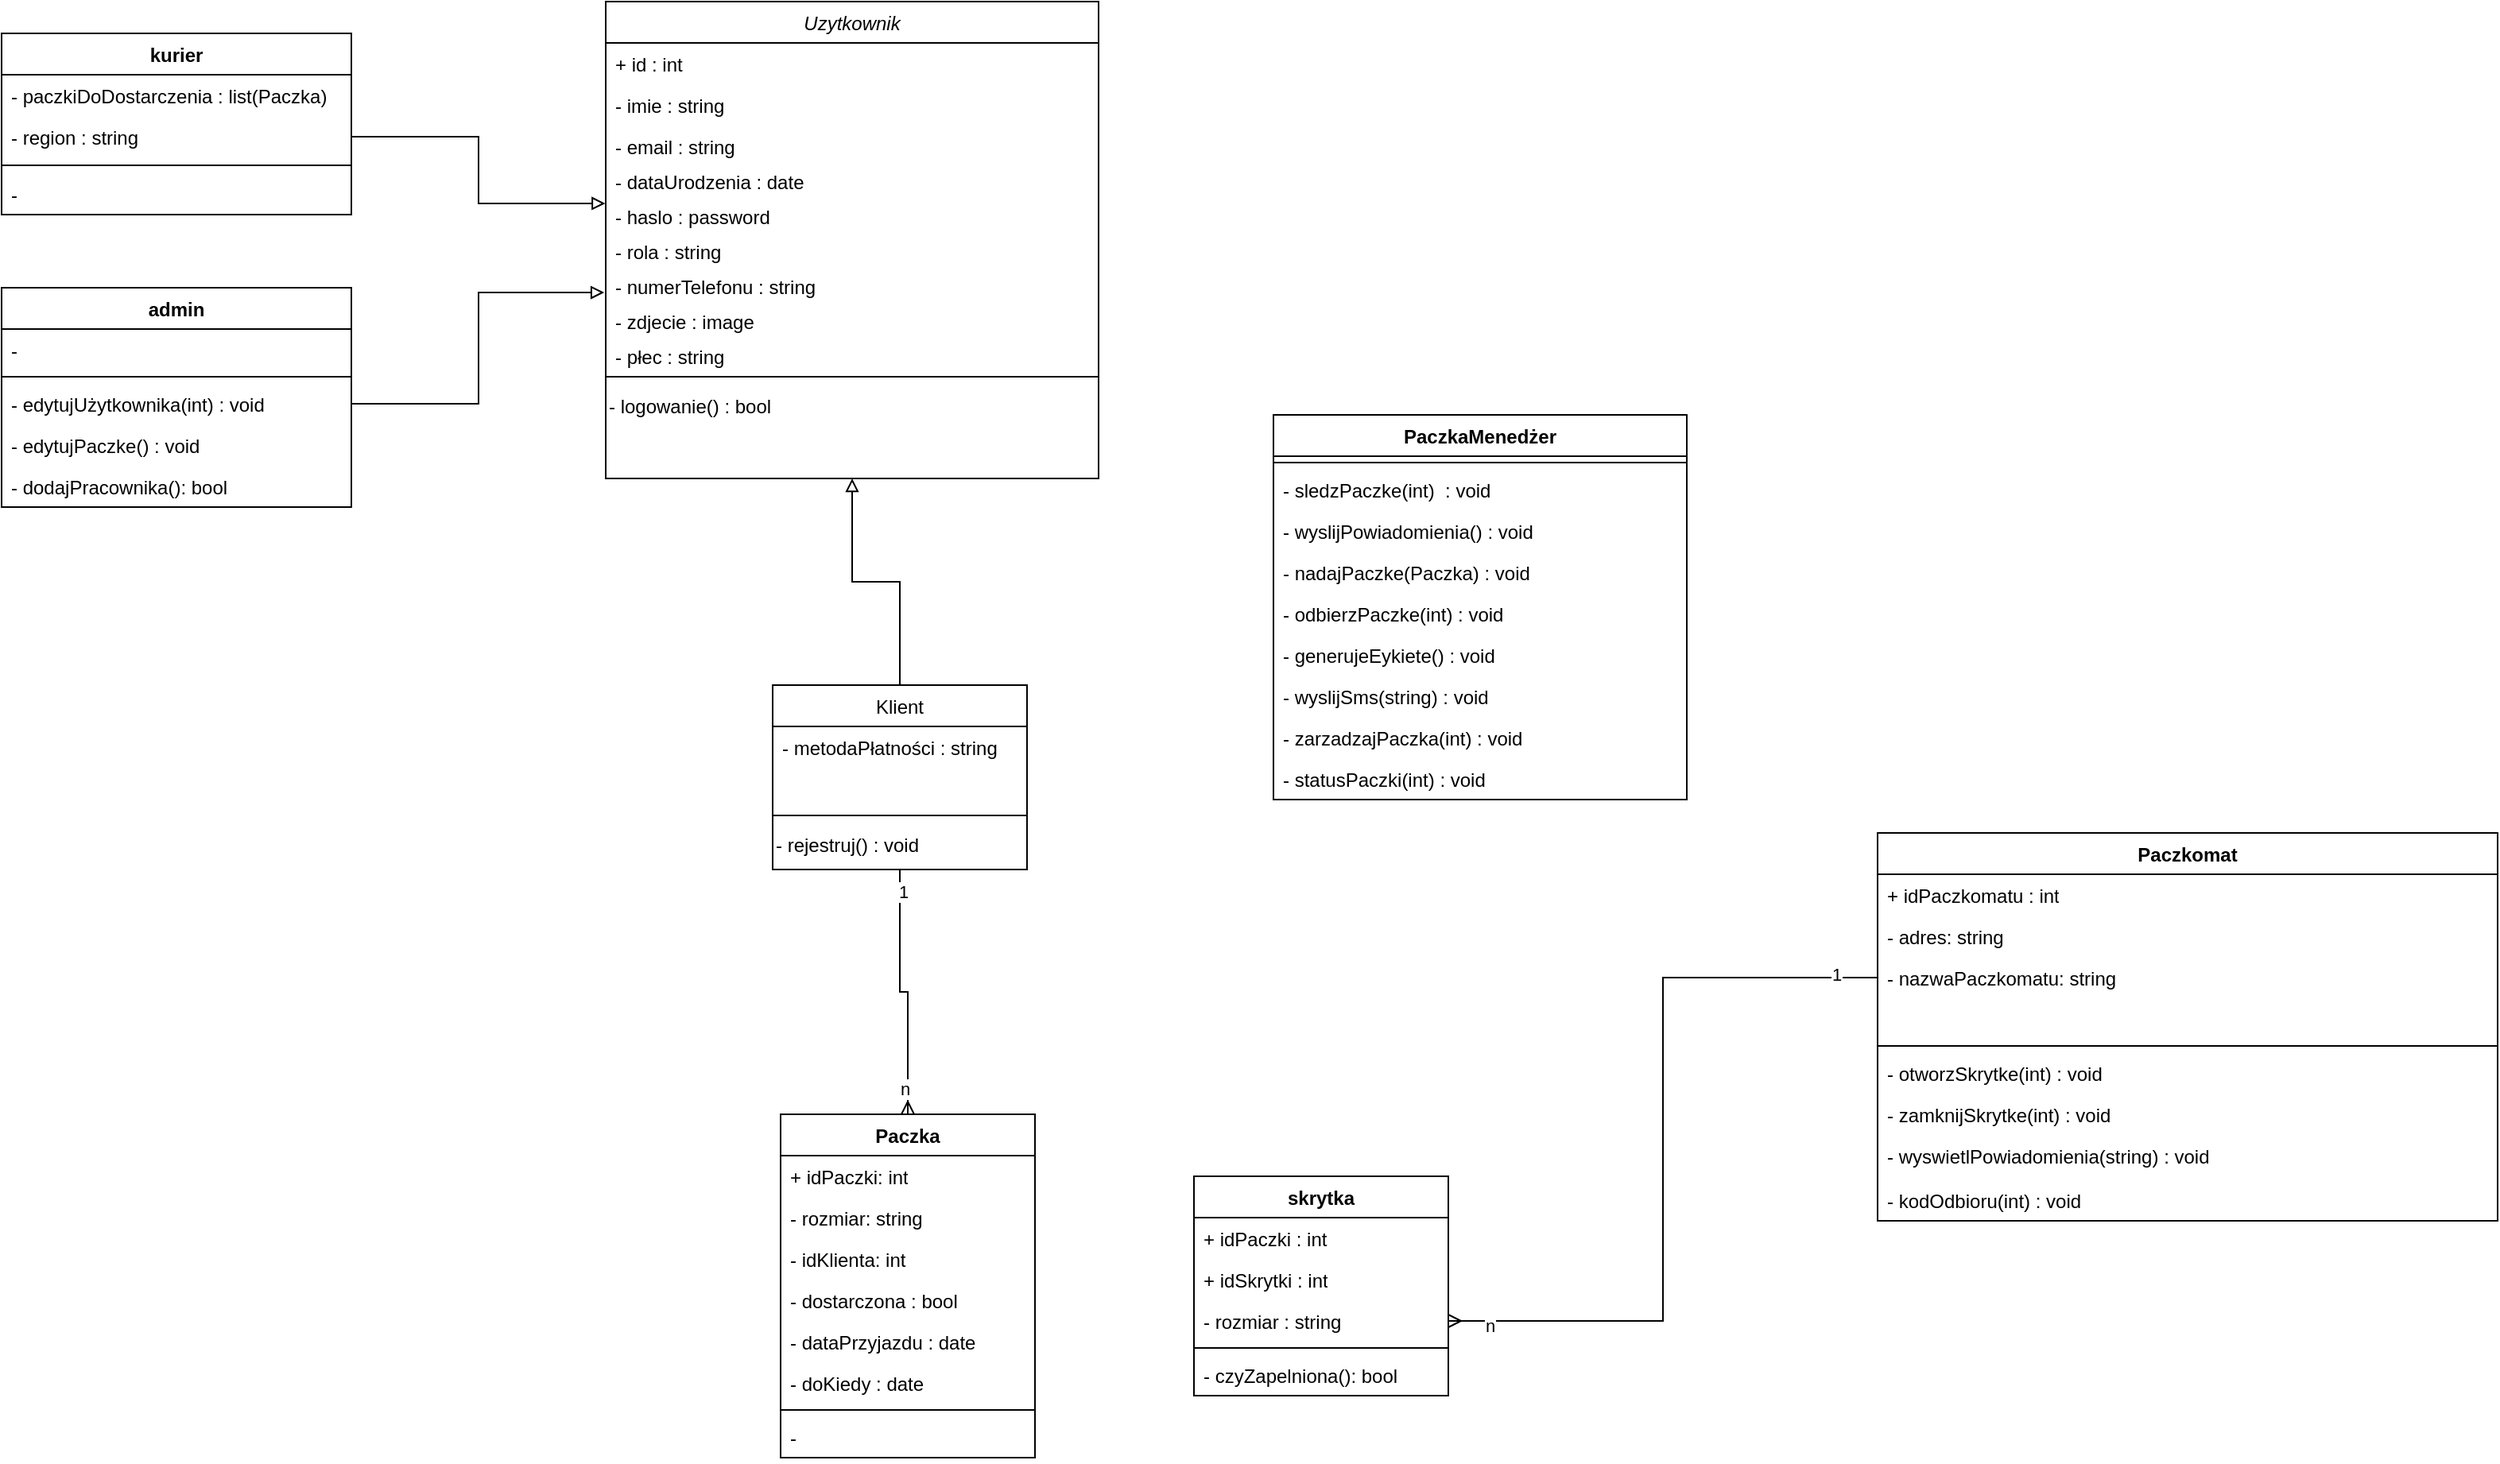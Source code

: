 <mxfile version="28.2.5">
  <diagram id="C5RBs43oDa-KdzZeNtuy" name="Page-1">
    <mxGraphModel dx="2309" dy="2123" grid="1" gridSize="10" guides="1" tooltips="1" connect="1" arrows="1" fold="1" page="1" pageScale="1" pageWidth="827" pageHeight="1169" math="0" shadow="0">
      <root>
        <mxCell id="WIyWlLk6GJQsqaUBKTNV-0" />
        <mxCell id="WIyWlLk6GJQsqaUBKTNV-1" parent="WIyWlLk6GJQsqaUBKTNV-0" />
        <mxCell id="zkfFHV4jXpPFQw0GAbJ--6" value="Klient" style="swimlane;fontStyle=0;align=center;verticalAlign=top;childLayout=stackLayout;horizontal=1;startSize=26;horizontalStack=0;resizeParent=1;resizeLast=0;collapsible=1;marginBottom=0;rounded=0;shadow=0;strokeWidth=1;" parent="WIyWlLk6GJQsqaUBKTNV-1" vertex="1">
          <mxGeometry x="165" y="370" width="160" height="116" as="geometry">
            <mxRectangle x="130" y="380" width="160" height="26" as="alternateBounds" />
          </mxGeometry>
        </mxCell>
        <mxCell id="zkfFHV4jXpPFQw0GAbJ--7" value="- metodaPłatności : string" style="text;align=left;verticalAlign=top;spacingLeft=4;spacingRight=4;overflow=hidden;rotatable=0;points=[[0,0.5],[1,0.5]];portConstraint=eastwest;" parent="zkfFHV4jXpPFQw0GAbJ--6" vertex="1">
          <mxGeometry y="26" width="160" height="26" as="geometry" />
        </mxCell>
        <mxCell id="HC54pvf1KbEnYkaLw3Ze-30" style="text;align=left;verticalAlign=top;spacingLeft=4;spacingRight=4;overflow=hidden;rotatable=0;points=[[0,0.5],[1,0.5]];portConstraint=eastwest;rounded=0;shadow=0;html=0;" parent="zkfFHV4jXpPFQw0GAbJ--6" vertex="1">
          <mxGeometry y="52" width="160" height="26" as="geometry" />
        </mxCell>
        <mxCell id="zkfFHV4jXpPFQw0GAbJ--9" value="" style="line;html=1;strokeWidth=1;align=left;verticalAlign=middle;spacingTop=-1;spacingLeft=3;spacingRight=3;rotatable=0;labelPosition=right;points=[];portConstraint=eastwest;" parent="zkfFHV4jXpPFQw0GAbJ--6" vertex="1">
          <mxGeometry y="78" width="160" height="8" as="geometry" />
        </mxCell>
        <mxCell id="HC54pvf1KbEnYkaLw3Ze-87" value="- rejestruj() : void" style="text;html=1;align=left;verticalAlign=middle;resizable=0;points=[];autosize=1;strokeColor=none;fillColor=none;" parent="zkfFHV4jXpPFQw0GAbJ--6" vertex="1">
          <mxGeometry y="86" width="160" height="30" as="geometry" />
        </mxCell>
        <mxCell id="zkfFHV4jXpPFQw0GAbJ--0" value="Uzytkownik&#xa;" style="swimlane;fontStyle=2;align=center;verticalAlign=top;childLayout=stackLayout;horizontal=1;startSize=26;horizontalStack=0;resizeParent=1;resizeLast=0;collapsible=1;marginBottom=0;rounded=0;shadow=0;strokeWidth=1;" parent="WIyWlLk6GJQsqaUBKTNV-1" vertex="1">
          <mxGeometry x="60" y="-60" width="310" height="300" as="geometry">
            <mxRectangle x="230" y="140" width="160" height="26" as="alternateBounds" />
          </mxGeometry>
        </mxCell>
        <mxCell id="zkfFHV4jXpPFQw0GAbJ--1" value="+ id : int" style="text;align=left;verticalAlign=top;spacingLeft=4;spacingRight=4;overflow=hidden;rotatable=0;points=[[0,0.5],[1,0.5]];portConstraint=eastwest;" parent="zkfFHV4jXpPFQw0GAbJ--0" vertex="1">
          <mxGeometry y="26" width="310" height="26" as="geometry" />
        </mxCell>
        <mxCell id="zkfFHV4jXpPFQw0GAbJ--2" value="- imie : string&#xa;" style="text;align=left;verticalAlign=top;spacingLeft=4;spacingRight=4;overflow=hidden;rotatable=0;points=[[0,0.5],[1,0.5]];portConstraint=eastwest;rounded=0;shadow=0;html=0;" parent="zkfFHV4jXpPFQw0GAbJ--0" vertex="1">
          <mxGeometry y="52" width="310" height="26" as="geometry" />
        </mxCell>
        <mxCell id="zkfFHV4jXpPFQw0GAbJ--3" value="- email : string&#xa;" style="text;align=left;verticalAlign=top;spacingLeft=4;spacingRight=4;overflow=hidden;rotatable=0;points=[[0,0.5],[1,0.5]];portConstraint=eastwest;rounded=0;shadow=0;html=0;" parent="zkfFHV4jXpPFQw0GAbJ--0" vertex="1">
          <mxGeometry y="78" width="310" height="22" as="geometry" />
        </mxCell>
        <mxCell id="HC54pvf1KbEnYkaLw3Ze-8" value="- dataUrodzenia : date" style="text;align=left;verticalAlign=top;spacingLeft=4;spacingRight=4;overflow=hidden;rotatable=0;points=[[0,0.5],[1,0.5]];portConstraint=eastwest;rounded=0;shadow=0;html=0;" parent="zkfFHV4jXpPFQw0GAbJ--0" vertex="1">
          <mxGeometry y="100" width="310" height="22" as="geometry" />
        </mxCell>
        <mxCell id="HC54pvf1KbEnYkaLw3Ze-9" value="- haslo : password" style="text;align=left;verticalAlign=top;spacingLeft=4;spacingRight=4;overflow=hidden;rotatable=0;points=[[0,0.5],[1,0.5]];portConstraint=eastwest;rounded=0;shadow=0;html=0;" parent="zkfFHV4jXpPFQw0GAbJ--0" vertex="1">
          <mxGeometry y="122" width="310" height="22" as="geometry" />
        </mxCell>
        <mxCell id="ooVCrJ2aMnO_5oxj_hVd-10" value="- rola : string" style="text;align=left;verticalAlign=top;spacingLeft=4;spacingRight=4;overflow=hidden;rotatable=0;points=[[0,0.5],[1,0.5]];portConstraint=eastwest;rounded=0;shadow=0;html=0;" vertex="1" parent="zkfFHV4jXpPFQw0GAbJ--0">
          <mxGeometry y="144" width="310" height="22" as="geometry" />
        </mxCell>
        <mxCell id="ooVCrJ2aMnO_5oxj_hVd-9" value="- numerTelefonu : string" style="text;align=left;verticalAlign=top;spacingLeft=4;spacingRight=4;overflow=hidden;rotatable=0;points=[[0,0.5],[1,0.5]];portConstraint=eastwest;rounded=0;shadow=0;html=0;" vertex="1" parent="zkfFHV4jXpPFQw0GAbJ--0">
          <mxGeometry y="166" width="310" height="22" as="geometry" />
        </mxCell>
        <mxCell id="ooVCrJ2aMnO_5oxj_hVd-8" value="- zdjecie : image" style="text;align=left;verticalAlign=top;spacingLeft=4;spacingRight=4;overflow=hidden;rotatable=0;points=[[0,0.5],[1,0.5]];portConstraint=eastwest;rounded=0;shadow=0;html=0;" vertex="1" parent="zkfFHV4jXpPFQw0GAbJ--0">
          <mxGeometry y="188" width="310" height="22" as="geometry" />
        </mxCell>
        <mxCell id="ooVCrJ2aMnO_5oxj_hVd-11" value="- płec : string" style="text;align=left;verticalAlign=top;spacingLeft=4;spacingRight=4;overflow=hidden;rotatable=0;points=[[0,0.5],[1,0.5]];portConstraint=eastwest;rounded=0;shadow=0;html=0;" vertex="1" parent="zkfFHV4jXpPFQw0GAbJ--0">
          <mxGeometry y="210" width="310" height="22" as="geometry" />
        </mxCell>
        <mxCell id="zkfFHV4jXpPFQw0GAbJ--4" value="" style="line;html=1;strokeWidth=1;align=left;verticalAlign=middle;spacingTop=-1;spacingLeft=3;spacingRight=3;rotatable=0;labelPosition=right;points=[];portConstraint=eastwest;" parent="zkfFHV4jXpPFQw0GAbJ--0" vertex="1">
          <mxGeometry y="232" width="310" height="8" as="geometry" />
        </mxCell>
        <mxCell id="HC54pvf1KbEnYkaLw3Ze-29" value="- logowanie() : bool" style="text;html=1;align=left;verticalAlign=middle;resizable=0;points=[];autosize=1;strokeColor=none;fillColor=none;" parent="zkfFHV4jXpPFQw0GAbJ--0" vertex="1">
          <mxGeometry y="240" width="310" height="30" as="geometry" />
        </mxCell>
        <mxCell id="HC54pvf1KbEnYkaLw3Ze-86" style="text;html=1;align=left;verticalAlign=middle;resizable=0;points=[];autosize=1;strokeColor=none;fillColor=none;" parent="zkfFHV4jXpPFQw0GAbJ--0" vertex="1">
          <mxGeometry y="270" width="310" height="30" as="geometry" />
        </mxCell>
        <mxCell id="HC54pvf1KbEnYkaLw3Ze-32" value="Paczka" style="swimlane;fontStyle=1;align=center;verticalAlign=top;childLayout=stackLayout;horizontal=1;startSize=26;horizontalStack=0;resizeParent=1;resizeParentMax=0;resizeLast=0;collapsible=1;marginBottom=0;whiteSpace=wrap;html=1;" parent="WIyWlLk6GJQsqaUBKTNV-1" vertex="1">
          <mxGeometry x="170" y="640" width="160" height="216" as="geometry" />
        </mxCell>
        <mxCell id="HC54pvf1KbEnYkaLw3Ze-33" value="+ idPaczki: int" style="text;strokeColor=none;fillColor=none;align=left;verticalAlign=top;spacingLeft=4;spacingRight=4;overflow=hidden;rotatable=0;points=[[0,0.5],[1,0.5]];portConstraint=eastwest;whiteSpace=wrap;html=1;" parent="HC54pvf1KbEnYkaLw3Ze-32" vertex="1">
          <mxGeometry y="26" width="160" height="26" as="geometry" />
        </mxCell>
        <mxCell id="HC54pvf1KbEnYkaLw3Ze-39" value="- rozmiar: string" style="text;strokeColor=none;fillColor=none;align=left;verticalAlign=top;spacingLeft=4;spacingRight=4;overflow=hidden;rotatable=0;points=[[0,0.5],[1,0.5]];portConstraint=eastwest;whiteSpace=wrap;html=1;" parent="HC54pvf1KbEnYkaLw3Ze-32" vertex="1">
          <mxGeometry y="52" width="160" height="26" as="geometry" />
        </mxCell>
        <mxCell id="HC54pvf1KbEnYkaLw3Ze-40" value="- idKlienta: int&lt;div&gt;&lt;br&gt;&lt;/div&gt;" style="text;strokeColor=none;fillColor=none;align=left;verticalAlign=top;spacingLeft=4;spacingRight=4;overflow=hidden;rotatable=0;points=[[0,0.5],[1,0.5]];portConstraint=eastwest;whiteSpace=wrap;html=1;" parent="HC54pvf1KbEnYkaLw3Ze-32" vertex="1">
          <mxGeometry y="78" width="160" height="26" as="geometry" />
        </mxCell>
        <mxCell id="HC54pvf1KbEnYkaLw3Ze-42" value="- dostarczona : bool" style="text;strokeColor=none;fillColor=none;align=left;verticalAlign=top;spacingLeft=4;spacingRight=4;overflow=hidden;rotatable=0;points=[[0,0.5],[1,0.5]];portConstraint=eastwest;whiteSpace=wrap;html=1;" parent="HC54pvf1KbEnYkaLw3Ze-32" vertex="1">
          <mxGeometry y="104" width="160" height="26" as="geometry" />
        </mxCell>
        <mxCell id="HC54pvf1KbEnYkaLw3Ze-44" value="- dataPrzyjazdu : date" style="text;strokeColor=none;fillColor=none;align=left;verticalAlign=top;spacingLeft=4;spacingRight=4;overflow=hidden;rotatable=0;points=[[0,0.5],[1,0.5]];portConstraint=eastwest;whiteSpace=wrap;html=1;" parent="HC54pvf1KbEnYkaLw3Ze-32" vertex="1">
          <mxGeometry y="130" width="160" height="26" as="geometry" />
        </mxCell>
        <mxCell id="HC54pvf1KbEnYkaLw3Ze-43" value="- doKiedy : date" style="text;strokeColor=none;fillColor=none;align=left;verticalAlign=top;spacingLeft=4;spacingRight=4;overflow=hidden;rotatable=0;points=[[0,0.5],[1,0.5]];portConstraint=eastwest;whiteSpace=wrap;html=1;" parent="HC54pvf1KbEnYkaLw3Ze-32" vertex="1">
          <mxGeometry y="156" width="160" height="26" as="geometry" />
        </mxCell>
        <mxCell id="HC54pvf1KbEnYkaLw3Ze-34" value="" style="line;strokeWidth=1;fillColor=none;align=left;verticalAlign=middle;spacingTop=-1;spacingLeft=3;spacingRight=3;rotatable=0;labelPosition=right;points=[];portConstraint=eastwest;strokeColor=inherit;" parent="HC54pvf1KbEnYkaLw3Ze-32" vertex="1">
          <mxGeometry y="182" width="160" height="8" as="geometry" />
        </mxCell>
        <mxCell id="HC54pvf1KbEnYkaLw3Ze-35" value="-" style="text;strokeColor=none;fillColor=none;align=left;verticalAlign=top;spacingLeft=4;spacingRight=4;overflow=hidden;rotatable=0;points=[[0,0.5],[1,0.5]];portConstraint=eastwest;whiteSpace=wrap;html=1;" parent="HC54pvf1KbEnYkaLw3Ze-32" vertex="1">
          <mxGeometry y="190" width="160" height="26" as="geometry" />
        </mxCell>
        <mxCell id="HC54pvf1KbEnYkaLw3Ze-45" value="PaczkaMenedżer" style="swimlane;fontStyle=1;align=center;verticalAlign=top;childLayout=stackLayout;horizontal=1;startSize=26;horizontalStack=0;resizeParent=1;resizeParentMax=0;resizeLast=0;collapsible=1;marginBottom=0;whiteSpace=wrap;html=1;" parent="WIyWlLk6GJQsqaUBKTNV-1" vertex="1">
          <mxGeometry x="480" y="200" width="260" height="242" as="geometry" />
        </mxCell>
        <mxCell id="HC54pvf1KbEnYkaLw3Ze-47" value="" style="line;strokeWidth=1;fillColor=none;align=left;verticalAlign=middle;spacingTop=-1;spacingLeft=3;spacingRight=3;rotatable=0;labelPosition=right;points=[];portConstraint=eastwest;strokeColor=inherit;" parent="HC54pvf1KbEnYkaLw3Ze-45" vertex="1">
          <mxGeometry y="26" width="260" height="8" as="geometry" />
        </mxCell>
        <mxCell id="HC54pvf1KbEnYkaLw3Ze-48" value="- sledzPaczke(int)&amp;nbsp; : void" style="text;strokeColor=none;fillColor=none;align=left;verticalAlign=top;spacingLeft=4;spacingRight=4;overflow=hidden;rotatable=0;points=[[0,0.5],[1,0.5]];portConstraint=eastwest;whiteSpace=wrap;html=1;" parent="HC54pvf1KbEnYkaLw3Ze-45" vertex="1">
          <mxGeometry y="34" width="260" height="26" as="geometry" />
        </mxCell>
        <mxCell id="HC54pvf1KbEnYkaLw3Ze-49" value="- wyslijPowiadomienia() : void" style="text;strokeColor=none;fillColor=none;align=left;verticalAlign=top;spacingLeft=4;spacingRight=4;overflow=hidden;rotatable=0;points=[[0,0.5],[1,0.5]];portConstraint=eastwest;whiteSpace=wrap;html=1;" parent="HC54pvf1KbEnYkaLw3Ze-45" vertex="1">
          <mxGeometry y="60" width="260" height="26" as="geometry" />
        </mxCell>
        <mxCell id="HC54pvf1KbEnYkaLw3Ze-50" value="- nadajPaczke(Paczka) : void" style="text;strokeColor=none;fillColor=none;align=left;verticalAlign=top;spacingLeft=4;spacingRight=4;overflow=hidden;rotatable=0;points=[[0,0.5],[1,0.5]];portConstraint=eastwest;whiteSpace=wrap;html=1;" parent="HC54pvf1KbEnYkaLw3Ze-45" vertex="1">
          <mxGeometry y="86" width="260" height="26" as="geometry" />
        </mxCell>
        <mxCell id="HC54pvf1KbEnYkaLw3Ze-51" value="&lt;span style=&quot;text-wrap-mode: nowrap;&quot;&gt;- odbierzPaczke(int) : void&lt;/span&gt;" style="text;strokeColor=none;fillColor=none;align=left;verticalAlign=top;spacingLeft=4;spacingRight=4;overflow=hidden;rotatable=0;points=[[0,0.5],[1,0.5]];portConstraint=eastwest;whiteSpace=wrap;html=1;" parent="HC54pvf1KbEnYkaLw3Ze-45" vertex="1">
          <mxGeometry y="112" width="260" height="26" as="geometry" />
        </mxCell>
        <mxCell id="HC54pvf1KbEnYkaLw3Ze-55" value="- generujeEykiete() : void" style="text;strokeColor=none;fillColor=none;align=left;verticalAlign=top;spacingLeft=4;spacingRight=4;overflow=hidden;rotatable=0;points=[[0,0.5],[1,0.5]];portConstraint=eastwest;whiteSpace=wrap;html=1;" parent="HC54pvf1KbEnYkaLw3Ze-45" vertex="1">
          <mxGeometry y="138" width="260" height="26" as="geometry" />
        </mxCell>
        <mxCell id="HC54pvf1KbEnYkaLw3Ze-54" value="- wyslijSms(string) : void" style="text;strokeColor=none;fillColor=none;align=left;verticalAlign=top;spacingLeft=4;spacingRight=4;overflow=hidden;rotatable=0;points=[[0,0.5],[1,0.5]];portConstraint=eastwest;whiteSpace=wrap;html=1;" parent="HC54pvf1KbEnYkaLw3Ze-45" vertex="1">
          <mxGeometry y="164" width="260" height="26" as="geometry" />
        </mxCell>
        <mxCell id="HC54pvf1KbEnYkaLw3Ze-84" value="- zarzadzajPaczka(int) : void" style="text;strokeColor=none;fillColor=none;align=left;verticalAlign=top;spacingLeft=4;spacingRight=4;overflow=hidden;rotatable=0;points=[[0,0.5],[1,0.5]];portConstraint=eastwest;whiteSpace=wrap;html=1;" parent="HC54pvf1KbEnYkaLw3Ze-45" vertex="1">
          <mxGeometry y="190" width="260" height="26" as="geometry" />
        </mxCell>
        <mxCell id="ooVCrJ2aMnO_5oxj_hVd-24" value="- statusPaczki(int) : void" style="text;strokeColor=none;fillColor=none;align=left;verticalAlign=top;spacingLeft=4;spacingRight=4;overflow=hidden;rotatable=0;points=[[0,0.5],[1,0.5]];portConstraint=eastwest;whiteSpace=wrap;html=1;" vertex="1" parent="HC54pvf1KbEnYkaLw3Ze-45">
          <mxGeometry y="216" width="260" height="26" as="geometry" />
        </mxCell>
        <mxCell id="HC54pvf1KbEnYkaLw3Ze-56" value="Paczkomat" style="swimlane;fontStyle=1;align=center;verticalAlign=top;childLayout=stackLayout;horizontal=1;startSize=26;horizontalStack=0;resizeParent=1;resizeParentMax=0;resizeLast=0;collapsible=1;marginBottom=0;whiteSpace=wrap;html=1;" parent="WIyWlLk6GJQsqaUBKTNV-1" vertex="1">
          <mxGeometry x="860" y="463" width="390" height="244" as="geometry" />
        </mxCell>
        <mxCell id="HC54pvf1KbEnYkaLw3Ze-57" value="+ idPaczkomatu : int" style="text;strokeColor=none;fillColor=none;align=left;verticalAlign=top;spacingLeft=4;spacingRight=4;overflow=hidden;rotatable=0;points=[[0,0.5],[1,0.5]];portConstraint=eastwest;whiteSpace=wrap;html=1;" parent="HC54pvf1KbEnYkaLw3Ze-56" vertex="1">
          <mxGeometry y="26" width="390" height="26" as="geometry" />
        </mxCell>
        <mxCell id="HC54pvf1KbEnYkaLw3Ze-61" value="- adres: string" style="text;strokeColor=none;fillColor=none;align=left;verticalAlign=top;spacingLeft=4;spacingRight=4;overflow=hidden;rotatable=0;points=[[0,0.5],[1,0.5]];portConstraint=eastwest;whiteSpace=wrap;html=1;" parent="HC54pvf1KbEnYkaLw3Ze-56" vertex="1">
          <mxGeometry y="52" width="390" height="26" as="geometry" />
        </mxCell>
        <mxCell id="HC54pvf1KbEnYkaLw3Ze-60" value="- nazwaPaczkomatu: string" style="text;strokeColor=none;fillColor=none;align=left;verticalAlign=top;spacingLeft=4;spacingRight=4;overflow=hidden;rotatable=0;points=[[0,0.5],[1,0.5]];portConstraint=eastwest;whiteSpace=wrap;html=1;" parent="HC54pvf1KbEnYkaLw3Ze-56" vertex="1">
          <mxGeometry y="78" width="390" height="26" as="geometry" />
        </mxCell>
        <mxCell id="HC54pvf1KbEnYkaLw3Ze-62" style="text;strokeColor=none;fillColor=none;align=left;verticalAlign=top;spacingLeft=4;spacingRight=4;overflow=hidden;rotatable=0;points=[[0,0.5],[1,0.5]];portConstraint=eastwest;whiteSpace=wrap;html=1;" parent="HC54pvf1KbEnYkaLw3Ze-56" vertex="1">
          <mxGeometry y="104" width="390" height="26" as="geometry" />
        </mxCell>
        <mxCell id="HC54pvf1KbEnYkaLw3Ze-58" value="" style="line;strokeWidth=1;fillColor=none;align=left;verticalAlign=middle;spacingTop=-1;spacingLeft=3;spacingRight=3;rotatable=0;labelPosition=right;points=[];portConstraint=eastwest;strokeColor=inherit;" parent="HC54pvf1KbEnYkaLw3Ze-56" vertex="1">
          <mxGeometry y="130" width="390" height="8" as="geometry" />
        </mxCell>
        <mxCell id="HC54pvf1KbEnYkaLw3Ze-59" value="- otworzSkrytke(int) : void" style="text;strokeColor=none;fillColor=none;align=left;verticalAlign=top;spacingLeft=4;spacingRight=4;overflow=hidden;rotatable=0;points=[[0,0.5],[1,0.5]];portConstraint=eastwest;whiteSpace=wrap;html=1;" parent="HC54pvf1KbEnYkaLw3Ze-56" vertex="1">
          <mxGeometry y="138" width="390" height="26" as="geometry" />
        </mxCell>
        <mxCell id="HC54pvf1KbEnYkaLw3Ze-63" value="- zamknijSkrytke(int) : void" style="text;strokeColor=none;fillColor=none;align=left;verticalAlign=top;spacingLeft=4;spacingRight=4;overflow=hidden;rotatable=0;points=[[0,0.5],[1,0.5]];portConstraint=eastwest;whiteSpace=wrap;html=1;" parent="HC54pvf1KbEnYkaLw3Ze-56" vertex="1">
          <mxGeometry y="164" width="390" height="26" as="geometry" />
        </mxCell>
        <mxCell id="HC54pvf1KbEnYkaLw3Ze-82" value="- wyswietlP&lt;span style=&quot;background-color: transparent; color: light-dark(rgb(0, 0, 0), rgb(255, 255, 255));&quot;&gt;owiadomienia(string) : void&lt;/span&gt;" style="text;strokeColor=none;fillColor=none;align=left;verticalAlign=top;spacingLeft=4;spacingRight=4;overflow=hidden;rotatable=0;points=[[0,0.5],[1,0.5]];portConstraint=eastwest;whiteSpace=wrap;html=1;" parent="HC54pvf1KbEnYkaLw3Ze-56" vertex="1">
          <mxGeometry y="190" width="390" height="28" as="geometry" />
        </mxCell>
        <mxCell id="HC54pvf1KbEnYkaLw3Ze-83" value="- kodOdbioru(int) : void" style="text;strokeColor=none;fillColor=none;align=left;verticalAlign=top;spacingLeft=4;spacingRight=4;overflow=hidden;rotatable=0;points=[[0,0.5],[1,0.5]];portConstraint=eastwest;whiteSpace=wrap;html=1;" parent="HC54pvf1KbEnYkaLw3Ze-56" vertex="1">
          <mxGeometry y="218" width="390" height="26" as="geometry" />
        </mxCell>
        <mxCell id="HC54pvf1KbEnYkaLw3Ze-65" value="skrytka" style="swimlane;fontStyle=1;align=center;verticalAlign=top;childLayout=stackLayout;horizontal=1;startSize=26;horizontalStack=0;resizeParent=1;resizeParentMax=0;resizeLast=0;collapsible=1;marginBottom=0;whiteSpace=wrap;html=1;" parent="WIyWlLk6GJQsqaUBKTNV-1" vertex="1">
          <mxGeometry x="430" y="679" width="160" height="138" as="geometry" />
        </mxCell>
        <mxCell id="HC54pvf1KbEnYkaLw3Ze-66" value="+ idPaczki : int" style="text;strokeColor=none;fillColor=none;align=left;verticalAlign=top;spacingLeft=4;spacingRight=4;overflow=hidden;rotatable=0;points=[[0,0.5],[1,0.5]];portConstraint=eastwest;whiteSpace=wrap;html=1;" parent="HC54pvf1KbEnYkaLw3Ze-65" vertex="1">
          <mxGeometry y="26" width="160" height="26" as="geometry" />
        </mxCell>
        <mxCell id="HC54pvf1KbEnYkaLw3Ze-70" value="+ idSkrytki : int" style="text;strokeColor=none;fillColor=none;align=left;verticalAlign=top;spacingLeft=4;spacingRight=4;overflow=hidden;rotatable=0;points=[[0,0.5],[1,0.5]];portConstraint=eastwest;whiteSpace=wrap;html=1;" parent="HC54pvf1KbEnYkaLw3Ze-65" vertex="1">
          <mxGeometry y="52" width="160" height="26" as="geometry" />
        </mxCell>
        <mxCell id="HC54pvf1KbEnYkaLw3Ze-69" value="- rozmiar : string" style="text;strokeColor=none;fillColor=none;align=left;verticalAlign=top;spacingLeft=4;spacingRight=4;overflow=hidden;rotatable=0;points=[[0,0.5],[1,0.5]];portConstraint=eastwest;whiteSpace=wrap;html=1;" parent="HC54pvf1KbEnYkaLw3Ze-65" vertex="1">
          <mxGeometry y="78" width="160" height="26" as="geometry" />
        </mxCell>
        <mxCell id="HC54pvf1KbEnYkaLw3Ze-67" value="" style="line;strokeWidth=1;fillColor=none;align=left;verticalAlign=middle;spacingTop=-1;spacingLeft=3;spacingRight=3;rotatable=0;labelPosition=right;points=[];portConstraint=eastwest;strokeColor=inherit;" parent="HC54pvf1KbEnYkaLw3Ze-65" vertex="1">
          <mxGeometry y="104" width="160" height="8" as="geometry" />
        </mxCell>
        <mxCell id="HC54pvf1KbEnYkaLw3Ze-68" value="- czyZapelniona(): bool" style="text;strokeColor=none;fillColor=none;align=left;verticalAlign=top;spacingLeft=4;spacingRight=4;overflow=hidden;rotatable=0;points=[[0,0.5],[1,0.5]];portConstraint=eastwest;whiteSpace=wrap;html=1;" parent="HC54pvf1KbEnYkaLw3Ze-65" vertex="1">
          <mxGeometry y="112" width="160" height="26" as="geometry" />
        </mxCell>
        <mxCell id="HC54pvf1KbEnYkaLw3Ze-88" value="admin" style="swimlane;fontStyle=1;align=center;verticalAlign=top;childLayout=stackLayout;horizontal=1;startSize=26;horizontalStack=0;resizeParent=1;resizeParentMax=0;resizeLast=0;collapsible=1;marginBottom=0;whiteSpace=wrap;html=1;" parent="WIyWlLk6GJQsqaUBKTNV-1" vertex="1">
          <mxGeometry x="-320" y="120" width="220" height="138" as="geometry" />
        </mxCell>
        <mxCell id="HC54pvf1KbEnYkaLw3Ze-89" value="-" style="text;strokeColor=none;fillColor=none;align=left;verticalAlign=top;spacingLeft=4;spacingRight=4;overflow=hidden;rotatable=0;points=[[0,0.5],[1,0.5]];portConstraint=eastwest;whiteSpace=wrap;html=1;" parent="HC54pvf1KbEnYkaLw3Ze-88" vertex="1">
          <mxGeometry y="26" width="220" height="26" as="geometry" />
        </mxCell>
        <mxCell id="HC54pvf1KbEnYkaLw3Ze-90" value="" style="line;strokeWidth=1;fillColor=none;align=left;verticalAlign=middle;spacingTop=-1;spacingLeft=3;spacingRight=3;rotatable=0;labelPosition=right;points=[];portConstraint=eastwest;strokeColor=inherit;" parent="HC54pvf1KbEnYkaLw3Ze-88" vertex="1">
          <mxGeometry y="52" width="220" height="8" as="geometry" />
        </mxCell>
        <mxCell id="HC54pvf1KbEnYkaLw3Ze-91" value="- edytujUżytkownika(int) : void" style="text;strokeColor=none;fillColor=none;align=left;verticalAlign=top;spacingLeft=4;spacingRight=4;overflow=hidden;rotatable=0;points=[[0,0.5],[1,0.5]];portConstraint=eastwest;whiteSpace=wrap;html=1;" parent="HC54pvf1KbEnYkaLw3Ze-88" vertex="1">
          <mxGeometry y="60" width="220" height="26" as="geometry" />
        </mxCell>
        <mxCell id="ooVCrJ2aMnO_5oxj_hVd-13" value="- edytujPaczke() : void&lt;div&gt;&lt;br&gt;&lt;/div&gt;" style="text;strokeColor=none;fillColor=none;align=left;verticalAlign=top;spacingLeft=4;spacingRight=4;overflow=hidden;rotatable=0;points=[[0,0.5],[1,0.5]];portConstraint=eastwest;whiteSpace=wrap;html=1;" vertex="1" parent="HC54pvf1KbEnYkaLw3Ze-88">
          <mxGeometry y="86" width="220" height="26" as="geometry" />
        </mxCell>
        <mxCell id="ooVCrJ2aMnO_5oxj_hVd-25" value="- dodajPracownika(): bool" style="text;strokeColor=none;fillColor=none;align=left;verticalAlign=top;spacingLeft=4;spacingRight=4;overflow=hidden;rotatable=0;points=[[0,0.5],[1,0.5]];portConstraint=eastwest;whiteSpace=wrap;html=1;" vertex="1" parent="HC54pvf1KbEnYkaLw3Ze-88">
          <mxGeometry y="112" width="220" height="26" as="geometry" />
        </mxCell>
        <mxCell id="ooVCrJ2aMnO_5oxj_hVd-4" value="kurier" style="swimlane;fontStyle=1;align=center;verticalAlign=top;childLayout=stackLayout;horizontal=1;startSize=26;horizontalStack=0;resizeParent=1;resizeParentMax=0;resizeLast=0;collapsible=1;marginBottom=0;whiteSpace=wrap;html=1;" vertex="1" parent="WIyWlLk6GJQsqaUBKTNV-1">
          <mxGeometry x="-320" y="-40" width="220" height="114" as="geometry" />
        </mxCell>
        <mxCell id="ooVCrJ2aMnO_5oxj_hVd-5" value="- paczkiDoDostarczenia : list(Paczka)" style="text;strokeColor=none;fillColor=none;align=left;verticalAlign=top;spacingLeft=4;spacingRight=4;overflow=hidden;rotatable=0;points=[[0,0.5],[1,0.5]];portConstraint=eastwest;whiteSpace=wrap;html=1;" vertex="1" parent="ooVCrJ2aMnO_5oxj_hVd-4">
          <mxGeometry y="26" width="220" height="26" as="geometry" />
        </mxCell>
        <mxCell id="ooVCrJ2aMnO_5oxj_hVd-12" value="- region : string" style="text;strokeColor=none;fillColor=none;align=left;verticalAlign=top;spacingLeft=4;spacingRight=4;overflow=hidden;rotatable=0;points=[[0,0.5],[1,0.5]];portConstraint=eastwest;whiteSpace=wrap;html=1;" vertex="1" parent="ooVCrJ2aMnO_5oxj_hVd-4">
          <mxGeometry y="52" width="220" height="26" as="geometry" />
        </mxCell>
        <mxCell id="ooVCrJ2aMnO_5oxj_hVd-6" value="" style="line;strokeWidth=1;fillColor=none;align=left;verticalAlign=middle;spacingTop=-1;spacingLeft=3;spacingRight=3;rotatable=0;labelPosition=right;points=[];portConstraint=eastwest;strokeColor=inherit;" vertex="1" parent="ooVCrJ2aMnO_5oxj_hVd-4">
          <mxGeometry y="78" width="220" height="10" as="geometry" />
        </mxCell>
        <mxCell id="ooVCrJ2aMnO_5oxj_hVd-7" value="-&amp;nbsp;" style="text;strokeColor=none;fillColor=none;align=left;verticalAlign=top;spacingLeft=4;spacingRight=4;overflow=hidden;rotatable=0;points=[[0,0.5],[1,0.5]];portConstraint=eastwest;whiteSpace=wrap;html=1;" vertex="1" parent="ooVCrJ2aMnO_5oxj_hVd-4">
          <mxGeometry y="88" width="220" height="26" as="geometry" />
        </mxCell>
        <mxCell id="ooVCrJ2aMnO_5oxj_hVd-15" style="edgeStyle=orthogonalEdgeStyle;rounded=0;orthogonalLoop=1;jettySize=auto;html=1;entryX=-0.003;entryY=-0.227;entryDx=0;entryDy=0;entryPerimeter=0;endArrow=block;endFill=0;" edge="1" parent="WIyWlLk6GJQsqaUBKTNV-1" source="HC54pvf1KbEnYkaLw3Ze-91" target="ooVCrJ2aMnO_5oxj_hVd-8">
          <mxGeometry relative="1" as="geometry" />
        </mxCell>
        <mxCell id="ooVCrJ2aMnO_5oxj_hVd-16" style="edgeStyle=orthogonalEdgeStyle;rounded=0;orthogonalLoop=1;jettySize=auto;html=1;entryX=-0.001;entryY=0.227;entryDx=0;entryDy=0;entryPerimeter=0;endArrow=block;endFill=0;" edge="1" parent="WIyWlLk6GJQsqaUBKTNV-1" source="ooVCrJ2aMnO_5oxj_hVd-12" target="HC54pvf1KbEnYkaLw3Ze-9">
          <mxGeometry relative="1" as="geometry" />
        </mxCell>
        <mxCell id="ooVCrJ2aMnO_5oxj_hVd-17" style="edgeStyle=orthogonalEdgeStyle;rounded=0;orthogonalLoop=1;jettySize=auto;html=1;endArrow=block;endFill=0;" edge="1" parent="WIyWlLk6GJQsqaUBKTNV-1" source="zkfFHV4jXpPFQw0GAbJ--6" target="HC54pvf1KbEnYkaLw3Ze-86">
          <mxGeometry relative="1" as="geometry" />
        </mxCell>
        <mxCell id="ooVCrJ2aMnO_5oxj_hVd-18" style="edgeStyle=orthogonalEdgeStyle;rounded=0;orthogonalLoop=1;jettySize=auto;html=1;entryX=0.5;entryY=0;entryDx=0;entryDy=0;endArrow=ERmany;endFill=0;" edge="1" parent="WIyWlLk6GJQsqaUBKTNV-1" source="HC54pvf1KbEnYkaLw3Ze-87" target="HC54pvf1KbEnYkaLw3Ze-32">
          <mxGeometry relative="1" as="geometry" />
        </mxCell>
        <mxCell id="ooVCrJ2aMnO_5oxj_hVd-19" value="n" style="edgeLabel;html=1;align=center;verticalAlign=middle;resizable=0;points=[];" vertex="1" connectable="0" parent="ooVCrJ2aMnO_5oxj_hVd-18">
          <mxGeometry x="0.794" y="-2" relative="1" as="geometry">
            <mxPoint as="offset" />
          </mxGeometry>
        </mxCell>
        <mxCell id="ooVCrJ2aMnO_5oxj_hVd-20" value="1" style="edgeLabel;html=1;align=center;verticalAlign=middle;resizable=0;points=[];" vertex="1" connectable="0" parent="ooVCrJ2aMnO_5oxj_hVd-18">
          <mxGeometry x="-0.828" y="2" relative="1" as="geometry">
            <mxPoint as="offset" />
          </mxGeometry>
        </mxCell>
        <mxCell id="ooVCrJ2aMnO_5oxj_hVd-21" style="edgeStyle=orthogonalEdgeStyle;rounded=0;orthogonalLoop=1;jettySize=auto;html=1;endArrow=ERmany;endFill=0;" edge="1" parent="WIyWlLk6GJQsqaUBKTNV-1" source="HC54pvf1KbEnYkaLw3Ze-60" target="HC54pvf1KbEnYkaLw3Ze-69">
          <mxGeometry relative="1" as="geometry" />
        </mxCell>
        <mxCell id="ooVCrJ2aMnO_5oxj_hVd-22" value="n" style="edgeLabel;html=1;align=center;verticalAlign=middle;resizable=0;points=[];" vertex="1" connectable="0" parent="ooVCrJ2aMnO_5oxj_hVd-21">
          <mxGeometry x="0.893" y="3" relative="1" as="geometry">
            <mxPoint as="offset" />
          </mxGeometry>
        </mxCell>
        <mxCell id="ooVCrJ2aMnO_5oxj_hVd-23" value="1" style="edgeLabel;html=1;align=center;verticalAlign=middle;resizable=0;points=[];" vertex="1" connectable="0" parent="ooVCrJ2aMnO_5oxj_hVd-21">
          <mxGeometry x="-0.893" y="-2" relative="1" as="geometry">
            <mxPoint as="offset" />
          </mxGeometry>
        </mxCell>
      </root>
    </mxGraphModel>
  </diagram>
</mxfile>
